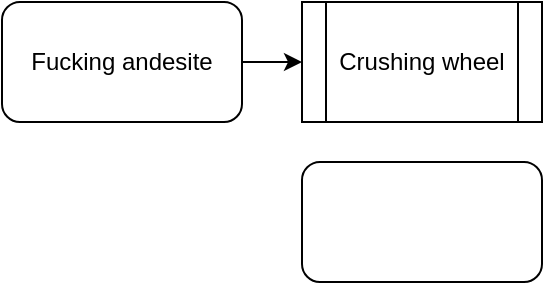 <mxfile version="26.1.1">
  <diagram name="Page-1" id="h29QUvlpbBCG6khrCTCu">
    <mxGraphModel dx="1050" dy="596" grid="1" gridSize="10" guides="1" tooltips="1" connect="1" arrows="1" fold="1" page="1" pageScale="1" pageWidth="850" pageHeight="1100" math="0" shadow="0">
      <root>
        <mxCell id="0" />
        <mxCell id="1" parent="0" />
        <mxCell id="hwms6tACwpk5PUY-yICh-8" style="edgeStyle=orthogonalEdgeStyle;rounded=0;orthogonalLoop=1;jettySize=auto;html=1;exitX=1;exitY=0.5;exitDx=0;exitDy=0;entryX=0;entryY=0.5;entryDx=0;entryDy=0;" edge="1" parent="1" source="hwms6tACwpk5PUY-yICh-3" target="hwms6tACwpk5PUY-yICh-7">
          <mxGeometry relative="1" as="geometry" />
        </mxCell>
        <mxCell id="hwms6tACwpk5PUY-yICh-3" value="Fucking andesite" style="rounded=1;whiteSpace=wrap;html=1;" vertex="1" parent="1">
          <mxGeometry x="40" y="280" width="120" height="60" as="geometry" />
        </mxCell>
        <mxCell id="hwms6tACwpk5PUY-yICh-7" value="Crushing wheel" style="shape=process;whiteSpace=wrap;html=1;backgroundOutline=1;" vertex="1" parent="1">
          <mxGeometry x="190" y="280" width="120" height="60" as="geometry" />
        </mxCell>
        <mxCell id="hwms6tACwpk5PUY-yICh-9" value="" style="rounded=1;whiteSpace=wrap;html=1;" vertex="1" parent="1">
          <mxGeometry x="190" y="360" width="120" height="60" as="geometry" />
        </mxCell>
      </root>
    </mxGraphModel>
  </diagram>
</mxfile>
